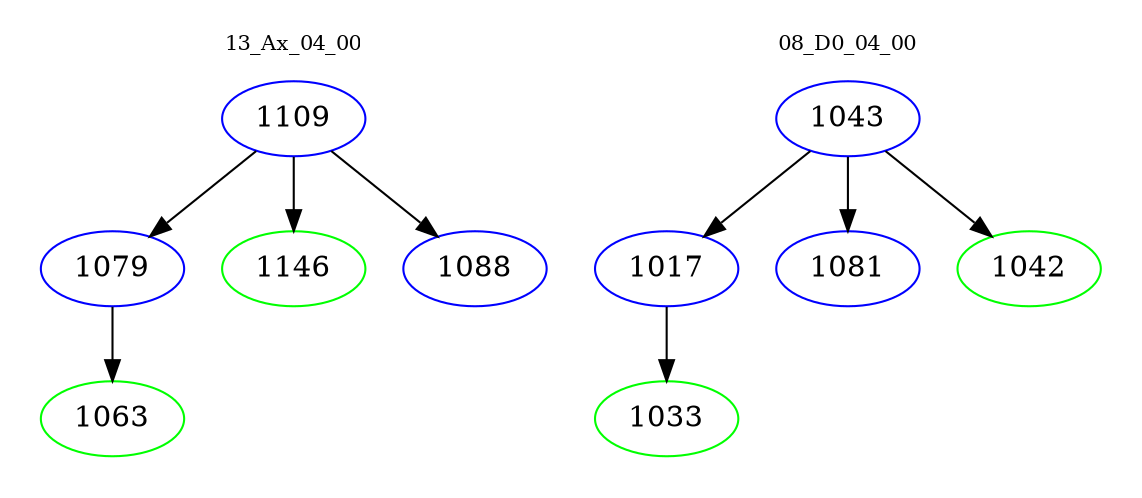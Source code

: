 digraph{
subgraph cluster_0 {
color = white
label = "13_Ax_04_00";
fontsize=10;
T0_1109 [label="1109", color="blue"]
T0_1109 -> T0_1079 [color="black"]
T0_1079 [label="1079", color="blue"]
T0_1079 -> T0_1063 [color="black"]
T0_1063 [label="1063", color="green"]
T0_1109 -> T0_1146 [color="black"]
T0_1146 [label="1146", color="green"]
T0_1109 -> T0_1088 [color="black"]
T0_1088 [label="1088", color="blue"]
}
subgraph cluster_1 {
color = white
label = "08_D0_04_00";
fontsize=10;
T1_1043 [label="1043", color="blue"]
T1_1043 -> T1_1017 [color="black"]
T1_1017 [label="1017", color="blue"]
T1_1017 -> T1_1033 [color="black"]
T1_1033 [label="1033", color="green"]
T1_1043 -> T1_1081 [color="black"]
T1_1081 [label="1081", color="blue"]
T1_1043 -> T1_1042 [color="black"]
T1_1042 [label="1042", color="green"]
}
}
